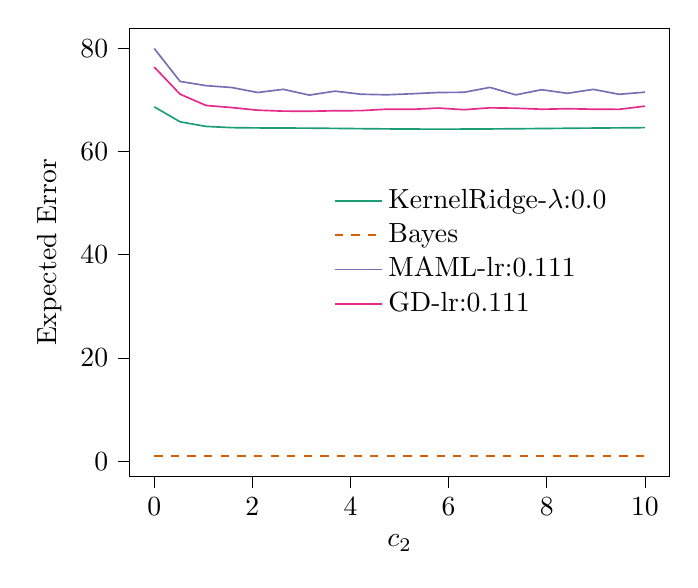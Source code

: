 % This file was created with tikzplotlib v0.10.1.
\begin{tikzpicture}

\definecolor{chocolate217952}{RGB}{217,95,2}
\definecolor{darkcyan27158119}{RGB}{27,158,119}
\definecolor{darkgray176}{RGB}{176,176,176}
\definecolor{deeppink23141138}{RGB}{231,41,138}
\definecolor{lightslategray117112179}{RGB}{117,112,179}

\begin{axis}[
legend cell align={left},
legend style={fill opacity=0.8, draw opacity=1, text opacity=1, at={(0.91,0.5)}, anchor=east, draw=none},
tick align=outside,
tick pos=left,
x grid style={darkgray176},
xlabel={\(\displaystyle c_{2}\)},
xmin=-0.499, xmax=10.5,
xtick style={color=black},
y grid style={darkgray176},
ylabel={Expected Error},
ymin=-2.947, ymax=83.864,
ytick style={color=black}
]
\addplot [semithick, darkcyan27158119]
table {%
0.001 68.636
0.527 65.738
1.054 64.852
1.58 64.615
2.106 64.561
2.632 64.542
3.159 64.514
3.685 64.469
4.211 64.417
4.737 64.37
5.264 64.338
5.79 64.326
6.316 64.336
6.842 64.362
7.369 64.399
7.895 64.443
8.421 64.487
8.947 64.531
9.474 64.573
10 64.614
};
\addlegendentry{KernelRidge-$\lambda$:0.0}
\addplot [semithick, chocolate217952, dashed]
table {%
0.001 0.999
0.527 0.999
1.054 0.999
1.58 0.999
2.106 0.999
2.632 0.999
3.159 0.999
3.685 0.999
4.211 0.999
4.737 0.999
5.264 0.999
5.79 0.999
6.316 0.999
6.842 0.999
7.369 0.999
7.895 0.999
8.421 0.999
8.947 0.999
9.474 0.999
10 0.999
};
\addlegendentry{Bayes}
\addplot [semithick, lightslategray117112179]
table {%
0.001 79.918
0.527 73.561
1.054 72.747
1.58 72.383
2.106 71.419
2.632 72.034
3.159 70.913
3.685 71.68
4.211 71.084
4.737 70.974
5.264 71.179
5.79 71.419
6.316 71.459
6.842 72.409
7.369 70.957
7.895 71.956
8.421 71.259
8.947 72.023
9.474 71.07
10 71.479
};
\addlegendentry{MAML-lr:0.111}
\addplot [semithick, deeppink23141138]
table {%
0.001 76.331
0.527 71.093
1.054 68.912
1.58 68.5
2.106 67.994
2.632 67.809
3.159 67.785
3.685 67.884
4.211 67.906
4.737 68.186
5.264 68.159
5.79 68.403
6.316 68.089
6.842 68.452
7.369 68.378
7.895 68.178
8.421 68.276
8.947 68.185
9.474 68.154
10 68.773
};
\addlegendentry{GD-lr:0.111}
\end{axis}

\end{tikzpicture}
